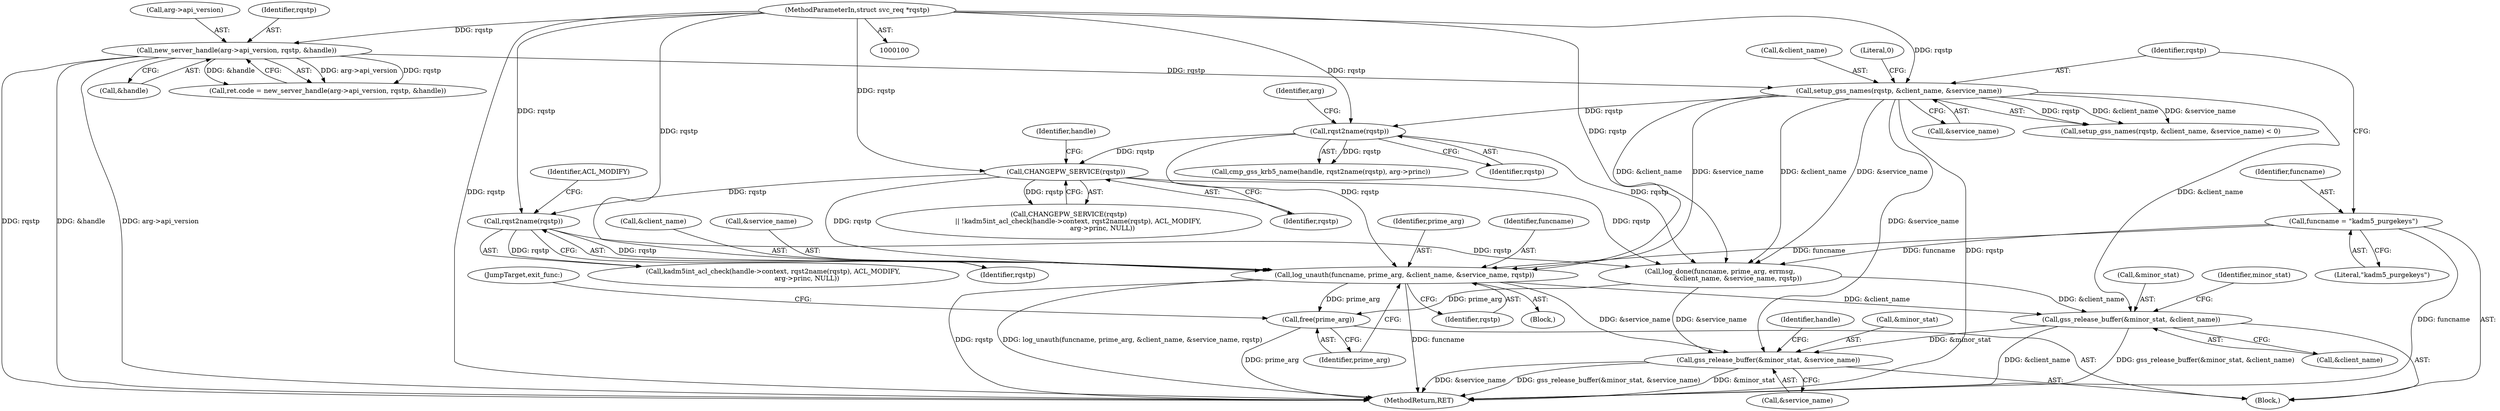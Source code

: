 digraph "0_krb5_83ed75feba32e46f736fcce0d96a0445f29b96c2_17@pointer" {
"1000222" [label="(Call,log_unauth(funcname, prime_arg, &client_name, &service_name, rqstp))"];
"1000155" [label="(Call,funcname = \"kadm5_purgekeys\")"];
"1000160" [label="(Call,setup_gss_names(rqstp, &client_name, &service_name))"];
"1000130" [label="(Call,new_server_handle(arg->api_version, rqstp, &handle))"];
"1000102" [label="(MethodParameterIn,struct svc_req *rqstp)"];
"1000209" [label="(Call,rqst2name(rqstp))"];
"1000202" [label="(Call,CHANGEPW_SERVICE(rqstp))"];
"1000196" [label="(Call,rqst2name(rqstp))"];
"1000279" [label="(Call,free(prime_arg))"];
"1000282" [label="(Call,gss_release_buffer(&minor_stat, &client_name))"];
"1000287" [label="(Call,gss_release_buffer(&minor_stat, &service_name))"];
"1000131" [label="(Call,arg->api_version)"];
"1000162" [label="(Call,&client_name)"];
"1000155" [label="(Call,funcname = \"kadm5_purgekeys\")"];
"1000293" [label="(Identifier,handle)"];
"1000199" [label="(Identifier,arg)"];
"1000160" [label="(Call,setup_gss_names(rqstp, &client_name, &service_name))"];
"1000166" [label="(Literal,0)"];
"1000209" [label="(Call,rqst2name(rqstp))"];
"1000224" [label="(Identifier,prime_arg)"];
"1000197" [label="(Identifier,rqstp)"];
"1000287" [label="(Call,gss_release_buffer(&minor_stat, &service_name))"];
"1000194" [label="(Call,cmp_gss_krb5_name(handle, rqst2name(rqstp), arg->princ))"];
"1000288" [label="(Call,&minor_stat)"];
"1000281" [label="(JumpTarget,exit_func:)"];
"1000134" [label="(Identifier,rqstp)"];
"1000135" [label="(Call,&handle)"];
"1000203" [label="(Identifier,rqstp)"];
"1000205" [label="(Call,kadm5int_acl_check(handle->context, rqst2name(rqstp), ACL_MODIFY,\n                                arg->princ, NULL))"];
"1000126" [label="(Call,ret.code = new_server_handle(arg->api_version, rqstp, &handle))"];
"1000280" [label="(Identifier,prime_arg)"];
"1000164" [label="(Call,&service_name)"];
"1000279" [label="(Call,free(prime_arg))"];
"1000216" [label="(Block,)"];
"1000223" [label="(Identifier,funcname)"];
"1000156" [label="(Identifier,funcname)"];
"1000161" [label="(Identifier,rqstp)"];
"1000130" [label="(Call,new_server_handle(arg->api_version, rqstp, &handle))"];
"1000229" [label="(Identifier,rqstp)"];
"1000202" [label="(Call,CHANGEPW_SERVICE(rqstp))"];
"1000207" [label="(Identifier,handle)"];
"1000196" [label="(Call,rqst2name(rqstp))"];
"1000159" [label="(Call,setup_gss_names(rqstp, &client_name, &service_name) < 0)"];
"1000222" [label="(Call,log_unauth(funcname, prime_arg, &client_name, &service_name, rqstp))"];
"1000157" [label="(Literal,\"kadm5_purgekeys\")"];
"1000211" [label="(Identifier,ACL_MODIFY)"];
"1000201" [label="(Call,CHANGEPW_SERVICE(rqstp)\n         || !kadm5int_acl_check(handle->context, rqst2name(rqstp), ACL_MODIFY,\n                                arg->princ, NULL))"];
"1000102" [label="(MethodParameterIn,struct svc_req *rqstp)"];
"1000290" [label="(Call,&service_name)"];
"1000103" [label="(Block,)"];
"1000225" [label="(Call,&client_name)"];
"1000261" [label="(Call,log_done(funcname, prime_arg, errmsg,\n                 &client_name, &service_name, rqstp))"];
"1000285" [label="(Call,&client_name)"];
"1000282" [label="(Call,gss_release_buffer(&minor_stat, &client_name))"];
"1000283" [label="(Call,&minor_stat)"];
"1000227" [label="(Call,&service_name)"];
"1000210" [label="(Identifier,rqstp)"];
"1000289" [label="(Identifier,minor_stat)"];
"1000297" [label="(MethodReturn,RET)"];
"1000222" -> "1000216"  [label="AST: "];
"1000222" -> "1000229"  [label="CFG: "];
"1000223" -> "1000222"  [label="AST: "];
"1000224" -> "1000222"  [label="AST: "];
"1000225" -> "1000222"  [label="AST: "];
"1000227" -> "1000222"  [label="AST: "];
"1000229" -> "1000222"  [label="AST: "];
"1000280" -> "1000222"  [label="CFG: "];
"1000222" -> "1000297"  [label="DDG: funcname"];
"1000222" -> "1000297"  [label="DDG: rqstp"];
"1000222" -> "1000297"  [label="DDG: log_unauth(funcname, prime_arg, &client_name, &service_name, rqstp)"];
"1000155" -> "1000222"  [label="DDG: funcname"];
"1000160" -> "1000222"  [label="DDG: &client_name"];
"1000160" -> "1000222"  [label="DDG: &service_name"];
"1000209" -> "1000222"  [label="DDG: rqstp"];
"1000202" -> "1000222"  [label="DDG: rqstp"];
"1000196" -> "1000222"  [label="DDG: rqstp"];
"1000102" -> "1000222"  [label="DDG: rqstp"];
"1000222" -> "1000279"  [label="DDG: prime_arg"];
"1000222" -> "1000282"  [label="DDG: &client_name"];
"1000222" -> "1000287"  [label="DDG: &service_name"];
"1000155" -> "1000103"  [label="AST: "];
"1000155" -> "1000157"  [label="CFG: "];
"1000156" -> "1000155"  [label="AST: "];
"1000157" -> "1000155"  [label="AST: "];
"1000161" -> "1000155"  [label="CFG: "];
"1000155" -> "1000297"  [label="DDG: funcname"];
"1000155" -> "1000261"  [label="DDG: funcname"];
"1000160" -> "1000159"  [label="AST: "];
"1000160" -> "1000164"  [label="CFG: "];
"1000161" -> "1000160"  [label="AST: "];
"1000162" -> "1000160"  [label="AST: "];
"1000164" -> "1000160"  [label="AST: "];
"1000166" -> "1000160"  [label="CFG: "];
"1000160" -> "1000297"  [label="DDG: rqstp"];
"1000160" -> "1000159"  [label="DDG: rqstp"];
"1000160" -> "1000159"  [label="DDG: &client_name"];
"1000160" -> "1000159"  [label="DDG: &service_name"];
"1000130" -> "1000160"  [label="DDG: rqstp"];
"1000102" -> "1000160"  [label="DDG: rqstp"];
"1000160" -> "1000196"  [label="DDG: rqstp"];
"1000160" -> "1000261"  [label="DDG: &client_name"];
"1000160" -> "1000261"  [label="DDG: &service_name"];
"1000160" -> "1000282"  [label="DDG: &client_name"];
"1000160" -> "1000287"  [label="DDG: &service_name"];
"1000130" -> "1000126"  [label="AST: "];
"1000130" -> "1000135"  [label="CFG: "];
"1000131" -> "1000130"  [label="AST: "];
"1000134" -> "1000130"  [label="AST: "];
"1000135" -> "1000130"  [label="AST: "];
"1000126" -> "1000130"  [label="CFG: "];
"1000130" -> "1000297"  [label="DDG: rqstp"];
"1000130" -> "1000297"  [label="DDG: &handle"];
"1000130" -> "1000297"  [label="DDG: arg->api_version"];
"1000130" -> "1000126"  [label="DDG: arg->api_version"];
"1000130" -> "1000126"  [label="DDG: rqstp"];
"1000130" -> "1000126"  [label="DDG: &handle"];
"1000102" -> "1000130"  [label="DDG: rqstp"];
"1000102" -> "1000100"  [label="AST: "];
"1000102" -> "1000297"  [label="DDG: rqstp"];
"1000102" -> "1000196"  [label="DDG: rqstp"];
"1000102" -> "1000202"  [label="DDG: rqstp"];
"1000102" -> "1000209"  [label="DDG: rqstp"];
"1000102" -> "1000261"  [label="DDG: rqstp"];
"1000209" -> "1000205"  [label="AST: "];
"1000209" -> "1000210"  [label="CFG: "];
"1000210" -> "1000209"  [label="AST: "];
"1000211" -> "1000209"  [label="CFG: "];
"1000209" -> "1000205"  [label="DDG: rqstp"];
"1000202" -> "1000209"  [label="DDG: rqstp"];
"1000209" -> "1000261"  [label="DDG: rqstp"];
"1000202" -> "1000201"  [label="AST: "];
"1000202" -> "1000203"  [label="CFG: "];
"1000203" -> "1000202"  [label="AST: "];
"1000207" -> "1000202"  [label="CFG: "];
"1000201" -> "1000202"  [label="CFG: "];
"1000202" -> "1000201"  [label="DDG: rqstp"];
"1000196" -> "1000202"  [label="DDG: rqstp"];
"1000202" -> "1000261"  [label="DDG: rqstp"];
"1000196" -> "1000194"  [label="AST: "];
"1000196" -> "1000197"  [label="CFG: "];
"1000197" -> "1000196"  [label="AST: "];
"1000199" -> "1000196"  [label="CFG: "];
"1000196" -> "1000194"  [label="DDG: rqstp"];
"1000196" -> "1000261"  [label="DDG: rqstp"];
"1000279" -> "1000103"  [label="AST: "];
"1000279" -> "1000280"  [label="CFG: "];
"1000280" -> "1000279"  [label="AST: "];
"1000281" -> "1000279"  [label="CFG: "];
"1000279" -> "1000297"  [label="DDG: prime_arg"];
"1000261" -> "1000279"  [label="DDG: prime_arg"];
"1000282" -> "1000103"  [label="AST: "];
"1000282" -> "1000285"  [label="CFG: "];
"1000283" -> "1000282"  [label="AST: "];
"1000285" -> "1000282"  [label="AST: "];
"1000289" -> "1000282"  [label="CFG: "];
"1000282" -> "1000297"  [label="DDG: &client_name"];
"1000282" -> "1000297"  [label="DDG: gss_release_buffer(&minor_stat, &client_name)"];
"1000261" -> "1000282"  [label="DDG: &client_name"];
"1000282" -> "1000287"  [label="DDG: &minor_stat"];
"1000287" -> "1000103"  [label="AST: "];
"1000287" -> "1000290"  [label="CFG: "];
"1000288" -> "1000287"  [label="AST: "];
"1000290" -> "1000287"  [label="AST: "];
"1000293" -> "1000287"  [label="CFG: "];
"1000287" -> "1000297"  [label="DDG: &service_name"];
"1000287" -> "1000297"  [label="DDG: gss_release_buffer(&minor_stat, &service_name)"];
"1000287" -> "1000297"  [label="DDG: &minor_stat"];
"1000261" -> "1000287"  [label="DDG: &service_name"];
}
